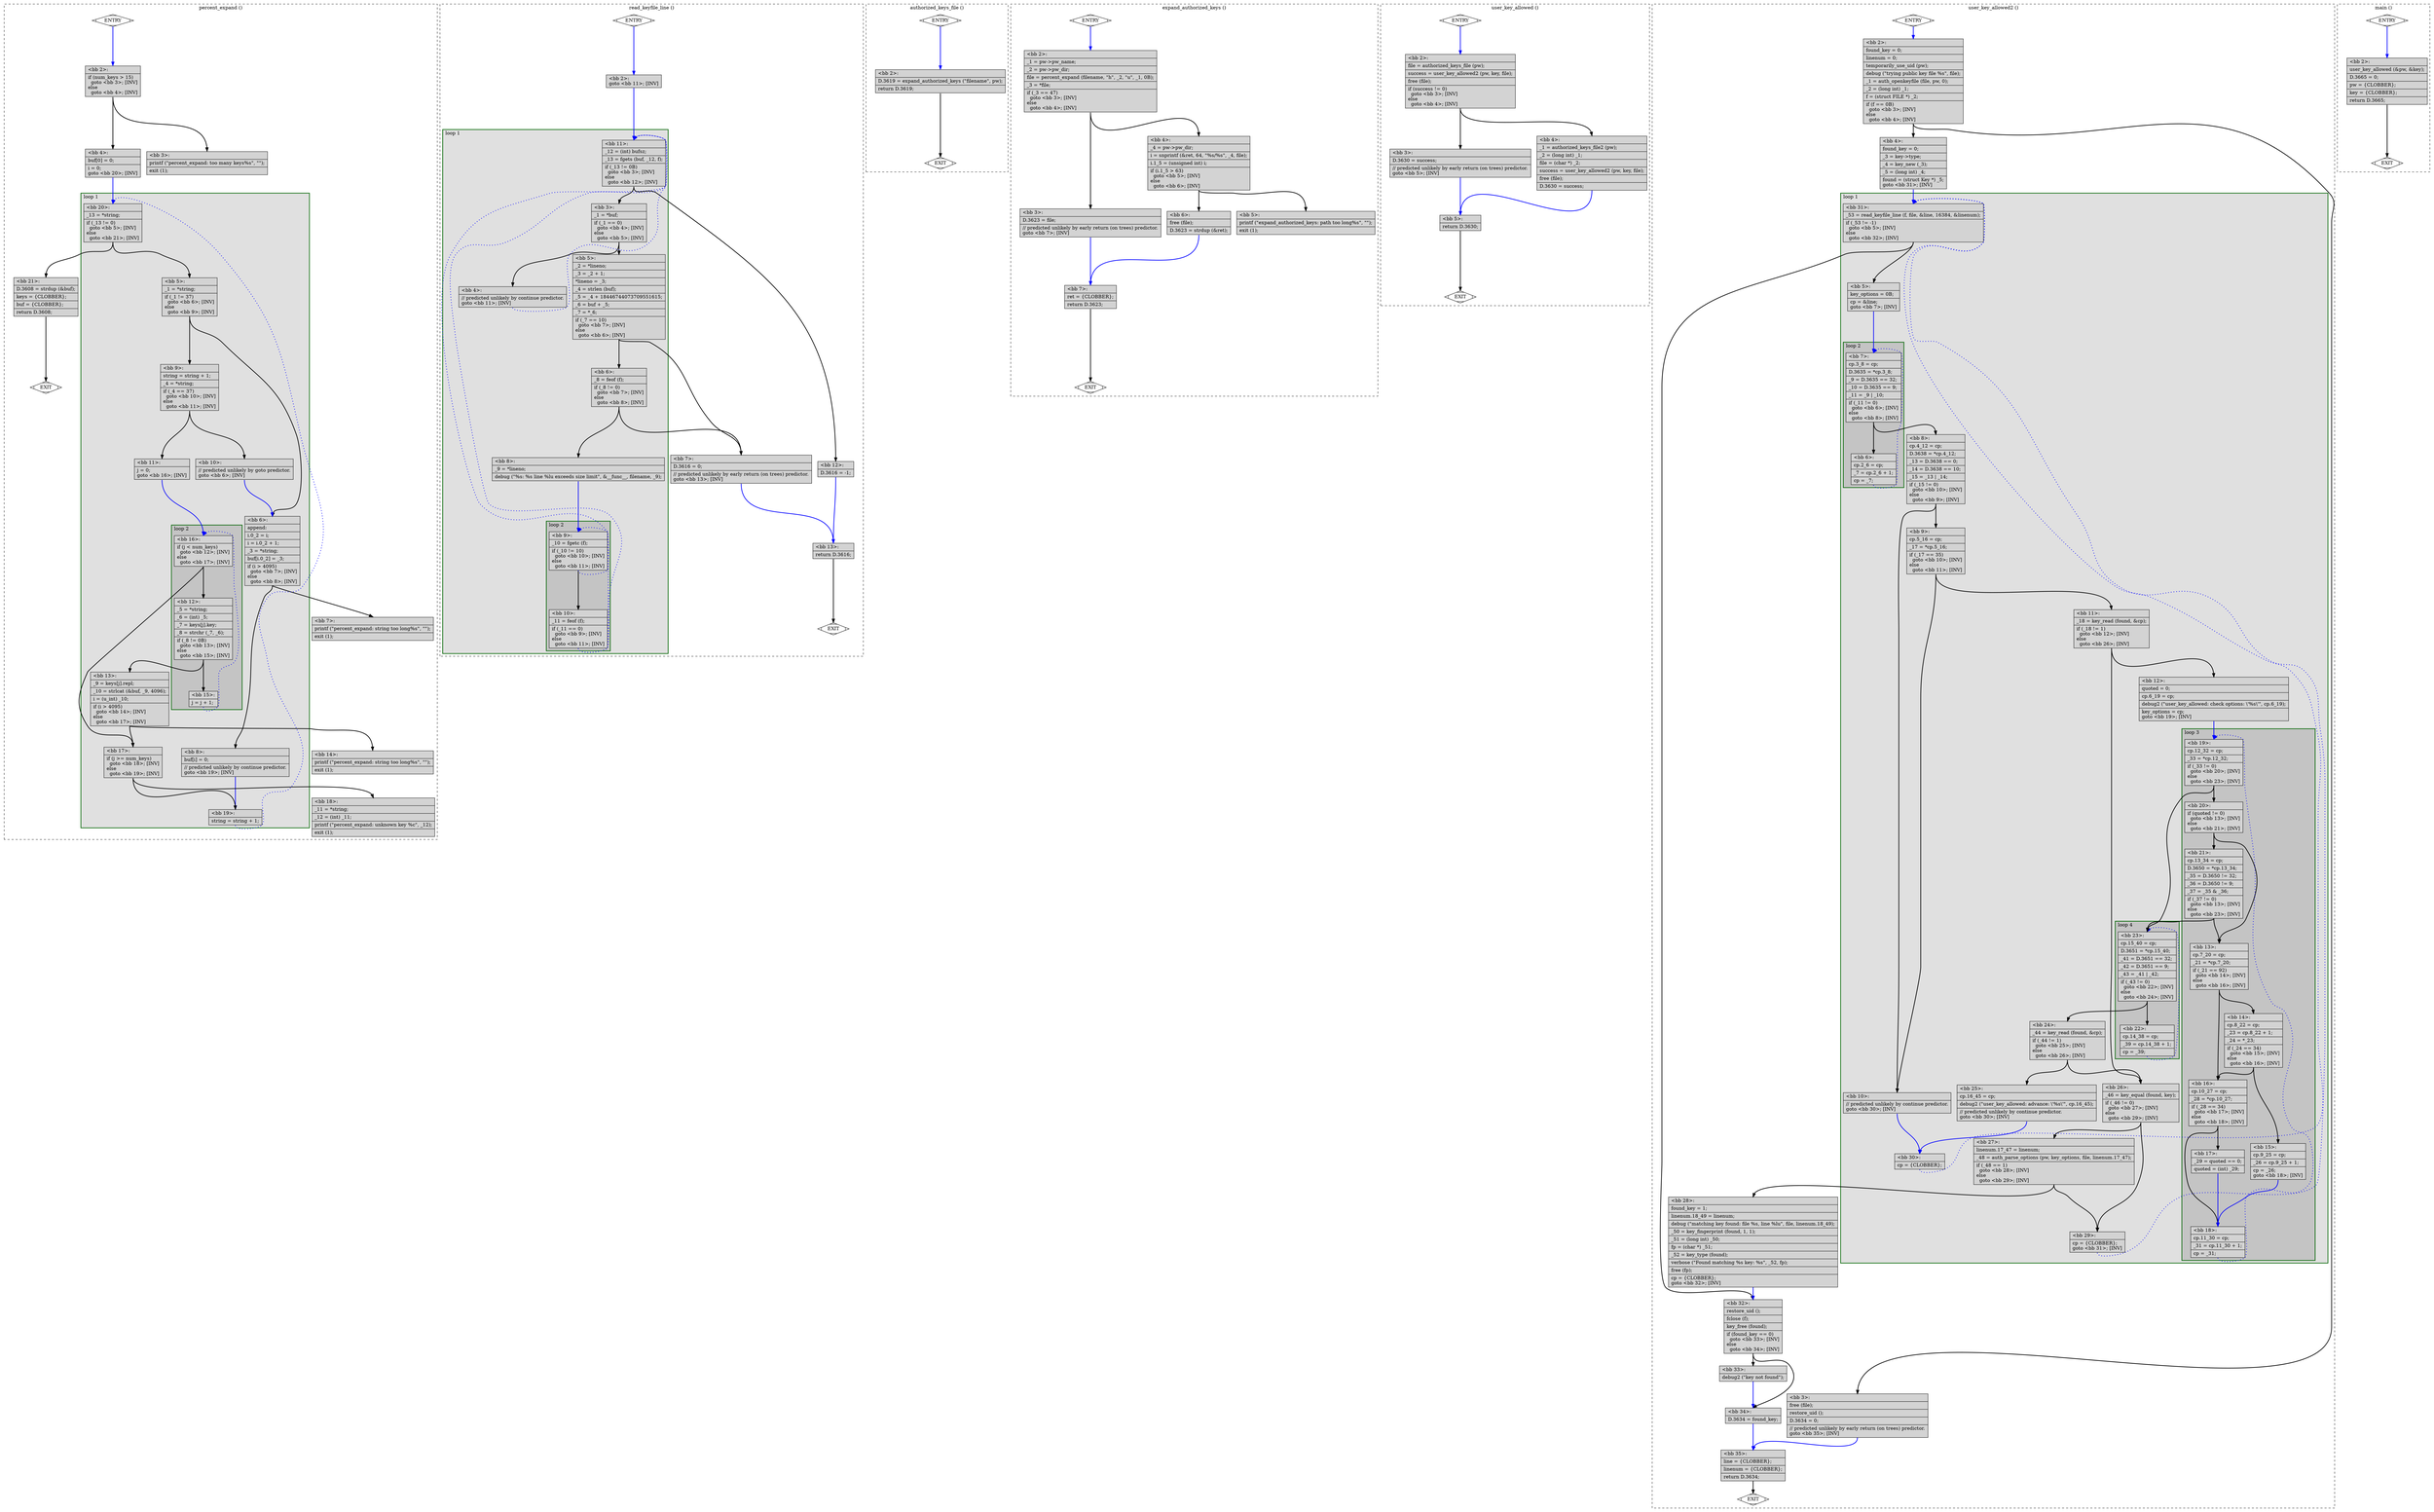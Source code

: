 digraph "test.o-openssh_df_4.c.015t.cfg" {
overlap=false;
subgraph "cluster_percent_expand" {
	style="dashed";
	color="black";
	label="percent_expand ()";
	subgraph cluster_22_1 {
	style="filled";
	color="darkgreen";
	fillcolor="grey88";
	label="loop 1";
	labeljust=l;
	penwidth=2;
	subgraph cluster_22_2 {
	style="filled";
	color="darkgreen";
	fillcolor="grey77";
	label="loop 2";
	labeljust=l;
	penwidth=2;
	fn_22_basic_block_16 [shape=record,style=filled,fillcolor=lightgrey,label="{\<bb\ 16\>:\l\
|if\ (j\ \<\ num_keys)\l\
\ \ goto\ \<bb\ 12\>;\ [INV]\l\
else\l\
\ \ goto\ \<bb\ 17\>;\ [INV]\l\
}"];

	fn_22_basic_block_12 [shape=record,style=filled,fillcolor=lightgrey,label="{\<bb\ 12\>:\l\
|_5\ =\ *string;\l\
|_6\ =\ (int)\ _5;\l\
|_7\ =\ keys[j].key;\l\
|_8\ =\ strchr\ (_7,\ _6);\l\
|if\ (_8\ !=\ 0B)\l\
\ \ goto\ \<bb\ 13\>;\ [INV]\l\
else\l\
\ \ goto\ \<bb\ 15\>;\ [INV]\l\
}"];

	fn_22_basic_block_15 [shape=record,style=filled,fillcolor=lightgrey,label="{\<bb\ 15\>:\l\
|j\ =\ j\ +\ 1;\l\
}"];

	}
	fn_22_basic_block_20 [shape=record,style=filled,fillcolor=lightgrey,label="{\<bb\ 20\>:\l\
|_13\ =\ *string;\l\
|if\ (_13\ !=\ 0)\l\
\ \ goto\ \<bb\ 5\>;\ [INV]\l\
else\l\
\ \ goto\ \<bb\ 21\>;\ [INV]\l\
}"];

	fn_22_basic_block_5 [shape=record,style=filled,fillcolor=lightgrey,label="{\<bb\ 5\>:\l\
|_1\ =\ *string;\l\
|if\ (_1\ !=\ 37)\l\
\ \ goto\ \<bb\ 6\>;\ [INV]\l\
else\l\
\ \ goto\ \<bb\ 9\>;\ [INV]\l\
}"];

	fn_22_basic_block_6 [shape=record,style=filled,fillcolor=lightgrey,label="{\<bb\ 6\>:\l\
|append:\l\
|i.0_2\ =\ i;\l\
|i\ =\ i.0_2\ +\ 1;\l\
|_3\ =\ *string;\l\
|buf[i.0_2]\ =\ _3;\l\
|if\ (i\ \>\ 4095)\l\
\ \ goto\ \<bb\ 7\>;\ [INV]\l\
else\l\
\ \ goto\ \<bb\ 8\>;\ [INV]\l\
}"];

	fn_22_basic_block_9 [shape=record,style=filled,fillcolor=lightgrey,label="{\<bb\ 9\>:\l\
|string\ =\ string\ +\ 1;\l\
|_4\ =\ *string;\l\
|if\ (_4\ ==\ 37)\l\
\ \ goto\ \<bb\ 10\>;\ [INV]\l\
else\l\
\ \ goto\ \<bb\ 11\>;\ [INV]\l\
}"];

	fn_22_basic_block_8 [shape=record,style=filled,fillcolor=lightgrey,label="{\<bb\ 8\>:\l\
|buf[i]\ =\ 0;\l\
|//\ predicted\ unlikely\ by\ continue\ predictor.\l\
goto\ \<bb\ 19\>;\ [INV]\l\
}"];

	fn_22_basic_block_10 [shape=record,style=filled,fillcolor=lightgrey,label="{\<bb\ 10\>:\l\
|//\ predicted\ unlikely\ by\ goto\ predictor.\l\
goto\ \<bb\ 6\>;\ [INV]\l\
}"];

	fn_22_basic_block_11 [shape=record,style=filled,fillcolor=lightgrey,label="{\<bb\ 11\>:\l\
|j\ =\ 0;\l\
goto\ \<bb\ 16\>;\ [INV]\l\
}"];

	fn_22_basic_block_19 [shape=record,style=filled,fillcolor=lightgrey,label="{\<bb\ 19\>:\l\
|string\ =\ string\ +\ 1;\l\
}"];

	fn_22_basic_block_17 [shape=record,style=filled,fillcolor=lightgrey,label="{\<bb\ 17\>:\l\
|if\ (j\ \>=\ num_keys)\l\
\ \ goto\ \<bb\ 18\>;\ [INV]\l\
else\l\
\ \ goto\ \<bb\ 19\>;\ [INV]\l\
}"];

	fn_22_basic_block_13 [shape=record,style=filled,fillcolor=lightgrey,label="{\<bb\ 13\>:\l\
|_9\ =\ keys[j].repl;\l\
|_10\ =\ strlcat\ (&buf,\ _9,\ 4096);\l\
|i\ =\ (u_int)\ _10;\l\
|if\ (i\ \>\ 4095)\l\
\ \ goto\ \<bb\ 14\>;\ [INV]\l\
else\l\
\ \ goto\ \<bb\ 17\>;\ [INV]\l\
}"];

	}
	fn_22_basic_block_0 [shape=Mdiamond,style=filled,fillcolor=white,label="ENTRY"];

	fn_22_basic_block_1 [shape=Mdiamond,style=filled,fillcolor=white,label="EXIT"];

	fn_22_basic_block_2 [shape=record,style=filled,fillcolor=lightgrey,label="{\<bb\ 2\>:\l\
|if\ (num_keys\ \>\ 15)\l\
\ \ goto\ \<bb\ 3\>;\ [INV]\l\
else\l\
\ \ goto\ \<bb\ 4\>;\ [INV]\l\
}"];

	fn_22_basic_block_3 [shape=record,style=filled,fillcolor=lightgrey,label="{\<bb\ 3\>:\l\
|printf\ (\"percent_expand:\ too\ many\ keys%s\",\ \"\");\l\
|exit\ (1);\l\
}"];

	fn_22_basic_block_4 [shape=record,style=filled,fillcolor=lightgrey,label="{\<bb\ 4\>:\l\
|buf[0]\ =\ 0;\l\
|i\ =\ 0;\l\
goto\ \<bb\ 20\>;\ [INV]\l\
}"];

	fn_22_basic_block_7 [shape=record,style=filled,fillcolor=lightgrey,label="{\<bb\ 7\>:\l\
|printf\ (\"percent_expand:\ string\ too\ long%s\",\ \"\");\l\
|exit\ (1);\l\
}"];

	fn_22_basic_block_14 [shape=record,style=filled,fillcolor=lightgrey,label="{\<bb\ 14\>:\l\
|printf\ (\"percent_expand:\ string\ too\ long%s\",\ \"\");\l\
|exit\ (1);\l\
}"];

	fn_22_basic_block_18 [shape=record,style=filled,fillcolor=lightgrey,label="{\<bb\ 18\>:\l\
|_11\ =\ *string;\l\
|_12\ =\ (int)\ _11;\l\
|printf\ (\"percent_expand:\ unknown\ key\ %c\",\ _12);\l\
|exit\ (1);\l\
}"];

	fn_22_basic_block_21 [shape=record,style=filled,fillcolor=lightgrey,label="{\<bb\ 21\>:\l\
|D.3608\ =\ strdup\ (&buf);\l\
|keys\ =\ \{CLOBBER\};\l\
|buf\ =\ \{CLOBBER\};\l\
|return\ D.3608;\l\
}"];

	fn_22_basic_block_0:s -> fn_22_basic_block_2:n [style="solid,bold",color=blue,weight=100,constraint=true];
	fn_22_basic_block_2:s -> fn_22_basic_block_3:n [style="solid,bold",color=black,weight=10,constraint=true];
	fn_22_basic_block_2:s -> fn_22_basic_block_4:n [style="solid,bold",color=black,weight=10,constraint=true];
	fn_22_basic_block_4:s -> fn_22_basic_block_20:n [style="solid,bold",color=blue,weight=100,constraint=true];
	fn_22_basic_block_5:s -> fn_22_basic_block_6:n [style="solid,bold",color=black,weight=10,constraint=true];
	fn_22_basic_block_5:s -> fn_22_basic_block_9:n [style="solid,bold",color=black,weight=10,constraint=true];
	fn_22_basic_block_6:s -> fn_22_basic_block_7:n [style="solid,bold",color=black,weight=10,constraint=true];
	fn_22_basic_block_6:s -> fn_22_basic_block_8:n [style="solid,bold",color=black,weight=10,constraint=true];
	fn_22_basic_block_8:s -> fn_22_basic_block_19:n [style="solid,bold",color=blue,weight=100,constraint=true];
	fn_22_basic_block_9:s -> fn_22_basic_block_10:n [style="solid,bold",color=black,weight=10,constraint=true];
	fn_22_basic_block_9:s -> fn_22_basic_block_11:n [style="solid,bold",color=black,weight=10,constraint=true];
	fn_22_basic_block_10:s -> fn_22_basic_block_6:n [style="solid,bold",color=blue,weight=100,constraint=true];
	fn_22_basic_block_11:s -> fn_22_basic_block_16:n [style="solid,bold",color=blue,weight=100,constraint=true];
	fn_22_basic_block_12:s -> fn_22_basic_block_13:n [style="solid,bold",color=black,weight=10,constraint=true];
	fn_22_basic_block_12:s -> fn_22_basic_block_15:n [style="solid,bold",color=black,weight=10,constraint=true];
	fn_22_basic_block_13:s -> fn_22_basic_block_14:n [style="solid,bold",color=black,weight=10,constraint=true];
	fn_22_basic_block_13:s -> fn_22_basic_block_17:n [style="solid,bold",color=black,weight=10,constraint=true];
	fn_22_basic_block_15:s -> fn_22_basic_block_16:n [style="dotted,bold",color=blue,weight=10,constraint=false];
	fn_22_basic_block_16:s -> fn_22_basic_block_12:n [style="solid,bold",color=black,weight=10,constraint=true];
	fn_22_basic_block_16:s -> fn_22_basic_block_17:n [style="solid,bold",color=black,weight=10,constraint=true];
	fn_22_basic_block_17:s -> fn_22_basic_block_18:n [style="solid,bold",color=black,weight=10,constraint=true];
	fn_22_basic_block_17:s -> fn_22_basic_block_19:n [style="solid,bold",color=black,weight=10,constraint=true];
	fn_22_basic_block_19:s -> fn_22_basic_block_20:n [style="dotted,bold",color=blue,weight=10,constraint=false];
	fn_22_basic_block_20:s -> fn_22_basic_block_5:n [style="solid,bold",color=black,weight=10,constraint=true];
	fn_22_basic_block_20:s -> fn_22_basic_block_21:n [style="solid,bold",color=black,weight=10,constraint=true];
	fn_22_basic_block_21:s -> fn_22_basic_block_1:n [style="solid,bold",color=black,weight=10,constraint=true];
	fn_22_basic_block_0:s -> fn_22_basic_block_1:n [style="invis",constraint=true];
}
subgraph "cluster_read_keyfile_line" {
	style="dashed";
	color="black";
	label="read_keyfile_line ()";
	subgraph cluster_24_1 {
	style="filled";
	color="darkgreen";
	fillcolor="grey88";
	label="loop 1";
	labeljust=l;
	penwidth=2;
	subgraph cluster_24_2 {
	style="filled";
	color="darkgreen";
	fillcolor="grey77";
	label="loop 2";
	labeljust=l;
	penwidth=2;
	fn_24_basic_block_9 [shape=record,style=filled,fillcolor=lightgrey,label="{\<bb\ 9\>:\l\
|_10\ =\ fgetc\ (f);\l\
|if\ (_10\ !=\ 10)\l\
\ \ goto\ \<bb\ 10\>;\ [INV]\l\
else\l\
\ \ goto\ \<bb\ 11\>;\ [INV]\l\
}"];

	fn_24_basic_block_10 [shape=record,style=filled,fillcolor=lightgrey,label="{\<bb\ 10\>:\l\
|_11\ =\ feof\ (f);\l\
|if\ (_11\ ==\ 0)\l\
\ \ goto\ \<bb\ 9\>;\ [INV]\l\
else\l\
\ \ goto\ \<bb\ 11\>;\ [INV]\l\
}"];

	}
	fn_24_basic_block_11 [shape=record,style=filled,fillcolor=lightgrey,label="{\<bb\ 11\>:\l\
|_12\ =\ (int)\ bufsz;\l\
|_13\ =\ fgets\ (buf,\ _12,\ f);\l\
|if\ (_13\ !=\ 0B)\l\
\ \ goto\ \<bb\ 3\>;\ [INV]\l\
else\l\
\ \ goto\ \<bb\ 12\>;\ [INV]\l\
}"];

	fn_24_basic_block_3 [shape=record,style=filled,fillcolor=lightgrey,label="{\<bb\ 3\>:\l\
|_1\ =\ *buf;\l\
|if\ (_1\ ==\ 0)\l\
\ \ goto\ \<bb\ 4\>;\ [INV]\l\
else\l\
\ \ goto\ \<bb\ 5\>;\ [INV]\l\
}"];

	fn_24_basic_block_4 [shape=record,style=filled,fillcolor=lightgrey,label="{\<bb\ 4\>:\l\
|//\ predicted\ unlikely\ by\ continue\ predictor.\l\
goto\ \<bb\ 11\>;\ [INV]\l\
}"];

	fn_24_basic_block_5 [shape=record,style=filled,fillcolor=lightgrey,label="{\<bb\ 5\>:\l\
|_2\ =\ *lineno;\l\
|_3\ =\ _2\ +\ 1;\l\
|*lineno\ =\ _3;\l\
|_4\ =\ strlen\ (buf);\l\
|_5\ =\ _4\ +\ 18446744073709551615;\l\
|_6\ =\ buf\ +\ _5;\l\
|_7\ =\ *_6;\l\
|if\ (_7\ ==\ 10)\l\
\ \ goto\ \<bb\ 7\>;\ [INV]\l\
else\l\
\ \ goto\ \<bb\ 6\>;\ [INV]\l\
}"];

	fn_24_basic_block_6 [shape=record,style=filled,fillcolor=lightgrey,label="{\<bb\ 6\>:\l\
|_8\ =\ feof\ (f);\l\
|if\ (_8\ !=\ 0)\l\
\ \ goto\ \<bb\ 7\>;\ [INV]\l\
else\l\
\ \ goto\ \<bb\ 8\>;\ [INV]\l\
}"];

	fn_24_basic_block_8 [shape=record,style=filled,fillcolor=lightgrey,label="{\<bb\ 8\>:\l\
|_9\ =\ *lineno;\l\
|debug\ (\"%s:\ %s\ line\ %lu\ exceeds\ size\ limit\",\ &__func__,\ filename,\ _9);\l\
}"];

	}
	fn_24_basic_block_0 [shape=Mdiamond,style=filled,fillcolor=white,label="ENTRY"];

	fn_24_basic_block_1 [shape=Mdiamond,style=filled,fillcolor=white,label="EXIT"];

	fn_24_basic_block_2 [shape=record,style=filled,fillcolor=lightgrey,label="{\<bb\ 2\>:\l\
goto\ \<bb\ 11\>;\ [INV]\l\
}"];

	fn_24_basic_block_7 [shape=record,style=filled,fillcolor=lightgrey,label="{\<bb\ 7\>:\l\
|D.3616\ =\ 0;\l\
|//\ predicted\ unlikely\ by\ early\ return\ (on\ trees)\ predictor.\l\
goto\ \<bb\ 13\>;\ [INV]\l\
}"];

	fn_24_basic_block_12 [shape=record,style=filled,fillcolor=lightgrey,label="{\<bb\ 12\>:\l\
|D.3616\ =\ -1;\l\
}"];

	fn_24_basic_block_13 [shape=record,style=filled,fillcolor=lightgrey,label="{\<bb\ 13\>:\l\
|return\ D.3616;\l\
}"];

	fn_24_basic_block_0:s -> fn_24_basic_block_2:n [style="solid,bold",color=blue,weight=100,constraint=true];
	fn_24_basic_block_2:s -> fn_24_basic_block_11:n [style="solid,bold",color=blue,weight=100,constraint=true];
	fn_24_basic_block_3:s -> fn_24_basic_block_4:n [style="solid,bold",color=black,weight=10,constraint=true];
	fn_24_basic_block_3:s -> fn_24_basic_block_5:n [style="solid,bold",color=black,weight=10,constraint=true];
	fn_24_basic_block_4:s -> fn_24_basic_block_11:n [style="dotted,bold",color=blue,weight=10,constraint=false];
	fn_24_basic_block_5:s -> fn_24_basic_block_7:n [style="solid,bold",color=black,weight=10,constraint=true];
	fn_24_basic_block_5:s -> fn_24_basic_block_6:n [style="solid,bold",color=black,weight=10,constraint=true];
	fn_24_basic_block_6:s -> fn_24_basic_block_7:n [style="solid,bold",color=black,weight=10,constraint=true];
	fn_24_basic_block_6:s -> fn_24_basic_block_8:n [style="solid,bold",color=black,weight=10,constraint=true];
	fn_24_basic_block_7:s -> fn_24_basic_block_13:n [style="solid,bold",color=blue,weight=100,constraint=true];
	fn_24_basic_block_8:s -> fn_24_basic_block_9:n [style="solid,bold",color=blue,weight=100,constraint=true];
	fn_24_basic_block_9:s -> fn_24_basic_block_10:n [style="solid,bold",color=black,weight=10,constraint=true];
	fn_24_basic_block_9:s -> fn_24_basic_block_11:n [style="dotted,bold",color=blue,weight=10,constraint=false];
	fn_24_basic_block_10:s -> fn_24_basic_block_9:n [style="dotted,bold",color=blue,weight=10,constraint=false];
	fn_24_basic_block_10:s -> fn_24_basic_block_11:n [style="dotted,bold",color=blue,weight=10,constraint=false];
	fn_24_basic_block_11:s -> fn_24_basic_block_3:n [style="solid,bold",color=black,weight=10,constraint=true];
	fn_24_basic_block_11:s -> fn_24_basic_block_12:n [style="solid,bold",color=black,weight=10,constraint=true];
	fn_24_basic_block_12:s -> fn_24_basic_block_13:n [style="solid,bold",color=blue,weight=100,constraint=true];
	fn_24_basic_block_13:s -> fn_24_basic_block_1:n [style="solid,bold",color=black,weight=10,constraint=true];
	fn_24_basic_block_0:s -> fn_24_basic_block_1:n [style="invis",constraint=true];
}
subgraph "cluster_authorized_keys_file" {
	style="dashed";
	color="black";
	label="authorized_keys_file ()";
	fn_25_basic_block_0 [shape=Mdiamond,style=filled,fillcolor=white,label="ENTRY"];

	fn_25_basic_block_1 [shape=Mdiamond,style=filled,fillcolor=white,label="EXIT"];

	fn_25_basic_block_2 [shape=record,style=filled,fillcolor=lightgrey,label="{\<bb\ 2\>:\l\
|D.3619\ =\ expand_authorized_keys\ (\"filename\",\ pw);\l\
|return\ D.3619;\l\
}"];

	fn_25_basic_block_0:s -> fn_25_basic_block_2:n [style="solid,bold",color=blue,weight=100,constraint=true];
	fn_25_basic_block_2:s -> fn_25_basic_block_1:n [style="solid,bold",color=black,weight=10,constraint=true];
	fn_25_basic_block_0:s -> fn_25_basic_block_1:n [style="invis",constraint=true];
}
subgraph "cluster_expand_authorized_keys" {
	style="dashed";
	color="black";
	label="expand_authorized_keys ()";
	fn_23_basic_block_0 [shape=Mdiamond,style=filled,fillcolor=white,label="ENTRY"];

	fn_23_basic_block_1 [shape=Mdiamond,style=filled,fillcolor=white,label="EXIT"];

	fn_23_basic_block_2 [shape=record,style=filled,fillcolor=lightgrey,label="{\<bb\ 2\>:\l\
|_1\ =\ pw-\>pw_name;\l\
|_2\ =\ pw-\>pw_dir;\l\
|file\ =\ percent_expand\ (filename,\ \"h\",\ _2,\ \"u\",\ _1,\ 0B);\l\
|_3\ =\ *file;\l\
|if\ (_3\ ==\ 47)\l\
\ \ goto\ \<bb\ 3\>;\ [INV]\l\
else\l\
\ \ goto\ \<bb\ 4\>;\ [INV]\l\
}"];

	fn_23_basic_block_3 [shape=record,style=filled,fillcolor=lightgrey,label="{\<bb\ 3\>:\l\
|D.3623\ =\ file;\l\
|//\ predicted\ unlikely\ by\ early\ return\ (on\ trees)\ predictor.\l\
goto\ \<bb\ 7\>;\ [INV]\l\
}"];

	fn_23_basic_block_4 [shape=record,style=filled,fillcolor=lightgrey,label="{\<bb\ 4\>:\l\
|_4\ =\ pw-\>pw_dir;\l\
|i\ =\ snprintf\ (&ret,\ 64,\ \"%s/%s\",\ _4,\ file);\l\
|i.1_5\ =\ (unsigned\ int)\ i;\l\
|if\ (i.1_5\ \>\ 63)\l\
\ \ goto\ \<bb\ 5\>;\ [INV]\l\
else\l\
\ \ goto\ \<bb\ 6\>;\ [INV]\l\
}"];

	fn_23_basic_block_5 [shape=record,style=filled,fillcolor=lightgrey,label="{\<bb\ 5\>:\l\
|printf\ (\"expand_authorized_keys:\ path\ too\ long%s\",\ \"\");\l\
|exit\ (1);\l\
}"];

	fn_23_basic_block_6 [shape=record,style=filled,fillcolor=lightgrey,label="{\<bb\ 6\>:\l\
|free\ (file);\l\
|D.3623\ =\ strdup\ (&ret);\l\
}"];

	fn_23_basic_block_7 [shape=record,style=filled,fillcolor=lightgrey,label="{\<bb\ 7\>:\l\
|ret\ =\ \{CLOBBER\};\l\
|return\ D.3623;\l\
}"];

	fn_23_basic_block_0:s -> fn_23_basic_block_2:n [style="solid,bold",color=blue,weight=100,constraint=true];
	fn_23_basic_block_2:s -> fn_23_basic_block_3:n [style="solid,bold",color=black,weight=10,constraint=true];
	fn_23_basic_block_2:s -> fn_23_basic_block_4:n [style="solid,bold",color=black,weight=10,constraint=true];
	fn_23_basic_block_3:s -> fn_23_basic_block_7:n [style="solid,bold",color=blue,weight=100,constraint=true];
	fn_23_basic_block_4:s -> fn_23_basic_block_5:n [style="solid,bold",color=black,weight=10,constraint=true];
	fn_23_basic_block_4:s -> fn_23_basic_block_6:n [style="solid,bold",color=black,weight=10,constraint=true];
	fn_23_basic_block_6:s -> fn_23_basic_block_7:n [style="solid,bold",color=blue,weight=100,constraint=true];
	fn_23_basic_block_7:s -> fn_23_basic_block_1:n [style="solid,bold",color=black,weight=10,constraint=true];
	fn_23_basic_block_0:s -> fn_23_basic_block_1:n [style="invis",constraint=true];
}
subgraph "cluster_user_key_allowed" {
	style="dashed";
	color="black";
	label="user_key_allowed ()";
	fn_27_basic_block_0 [shape=Mdiamond,style=filled,fillcolor=white,label="ENTRY"];

	fn_27_basic_block_1 [shape=Mdiamond,style=filled,fillcolor=white,label="EXIT"];

	fn_27_basic_block_2 [shape=record,style=filled,fillcolor=lightgrey,label="{\<bb\ 2\>:\l\
|file\ =\ authorized_keys_file\ (pw);\l\
|success\ =\ user_key_allowed2\ (pw,\ key,\ file);\l\
|free\ (file);\l\
|if\ (success\ !=\ 0)\l\
\ \ goto\ \<bb\ 3\>;\ [INV]\l\
else\l\
\ \ goto\ \<bb\ 4\>;\ [INV]\l\
}"];

	fn_27_basic_block_3 [shape=record,style=filled,fillcolor=lightgrey,label="{\<bb\ 3\>:\l\
|D.3630\ =\ success;\l\
|//\ predicted\ unlikely\ by\ early\ return\ (on\ trees)\ predictor.\l\
goto\ \<bb\ 5\>;\ [INV]\l\
}"];

	fn_27_basic_block_4 [shape=record,style=filled,fillcolor=lightgrey,label="{\<bb\ 4\>:\l\
|_1\ =\ authorized_keys_file2\ (pw);\l\
|_2\ =\ (long\ int)\ _1;\l\
|file\ =\ (char\ *)\ _2;\l\
|success\ =\ user_key_allowed2\ (pw,\ key,\ file);\l\
|free\ (file);\l\
|D.3630\ =\ success;\l\
}"];

	fn_27_basic_block_5 [shape=record,style=filled,fillcolor=lightgrey,label="{\<bb\ 5\>:\l\
|return\ D.3630;\l\
}"];

	fn_27_basic_block_0:s -> fn_27_basic_block_2:n [style="solid,bold",color=blue,weight=100,constraint=true];
	fn_27_basic_block_2:s -> fn_27_basic_block_3:n [style="solid,bold",color=black,weight=10,constraint=true];
	fn_27_basic_block_2:s -> fn_27_basic_block_4:n [style="solid,bold",color=black,weight=10,constraint=true];
	fn_27_basic_block_3:s -> fn_27_basic_block_5:n [style="solid,bold",color=blue,weight=100,constraint=true];
	fn_27_basic_block_4:s -> fn_27_basic_block_5:n [style="solid,bold",color=blue,weight=100,constraint=true];
	fn_27_basic_block_5:s -> fn_27_basic_block_1:n [style="solid,bold",color=black,weight=10,constraint=true];
	fn_27_basic_block_0:s -> fn_27_basic_block_1:n [style="invis",constraint=true];
}
subgraph "cluster_user_key_allowed2" {
	style="dashed";
	color="black";
	label="user_key_allowed2 ()";
	subgraph cluster_26_1 {
	style="filled";
	color="darkgreen";
	fillcolor="grey88";
	label="loop 1";
	labeljust=l;
	penwidth=2;
	subgraph cluster_26_4 {
	style="filled";
	color="darkgreen";
	fillcolor="grey77";
	label="loop 4";
	labeljust=l;
	penwidth=2;
	fn_26_basic_block_23 [shape=record,style=filled,fillcolor=lightgrey,label="{\<bb\ 23\>:\l\
|cp.15_40\ =\ cp;\l\
|D.3651\ =\ *cp.15_40;\l\
|_41\ =\ D.3651\ ==\ 32;\l\
|_42\ =\ D.3651\ ==\ 9;\l\
|_43\ =\ _41\ \|\ _42;\l\
|if\ (_43\ !=\ 0)\l\
\ \ goto\ \<bb\ 22\>;\ [INV]\l\
else\l\
\ \ goto\ \<bb\ 24\>;\ [INV]\l\
}"];

	fn_26_basic_block_22 [shape=record,style=filled,fillcolor=lightgrey,label="{\<bb\ 22\>:\l\
|cp.14_38\ =\ cp;\l\
|_39\ =\ cp.14_38\ +\ 1;\l\
|cp\ =\ _39;\l\
}"];

	}
	subgraph cluster_26_3 {
	style="filled";
	color="darkgreen";
	fillcolor="grey77";
	label="loop 3";
	labeljust=l;
	penwidth=2;
	fn_26_basic_block_19 [shape=record,style=filled,fillcolor=lightgrey,label="{\<bb\ 19\>:\l\
|cp.12_32\ =\ cp;\l\
|_33\ =\ *cp.12_32;\l\
|if\ (_33\ !=\ 0)\l\
\ \ goto\ \<bb\ 20\>;\ [INV]\l\
else\l\
\ \ goto\ \<bb\ 23\>;\ [INV]\l\
}"];

	fn_26_basic_block_20 [shape=record,style=filled,fillcolor=lightgrey,label="{\<bb\ 20\>:\l\
|if\ (quoted\ !=\ 0)\l\
\ \ goto\ \<bb\ 13\>;\ [INV]\l\
else\l\
\ \ goto\ \<bb\ 21\>;\ [INV]\l\
}"];

	fn_26_basic_block_13 [shape=record,style=filled,fillcolor=lightgrey,label="{\<bb\ 13\>:\l\
|cp.7_20\ =\ cp;\l\
|_21\ =\ *cp.7_20;\l\
|if\ (_21\ ==\ 92)\l\
\ \ goto\ \<bb\ 14\>;\ [INV]\l\
else\l\
\ \ goto\ \<bb\ 16\>;\ [INV]\l\
}"];

	fn_26_basic_block_21 [shape=record,style=filled,fillcolor=lightgrey,label="{\<bb\ 21\>:\l\
|cp.13_34\ =\ cp;\l\
|D.3650\ =\ *cp.13_34;\l\
|_35\ =\ D.3650\ !=\ 32;\l\
|_36\ =\ D.3650\ !=\ 9;\l\
|_37\ =\ _35\ &\ _36;\l\
|if\ (_37\ !=\ 0)\l\
\ \ goto\ \<bb\ 13\>;\ [INV]\l\
else\l\
\ \ goto\ \<bb\ 23\>;\ [INV]\l\
}"];

	fn_26_basic_block_14 [shape=record,style=filled,fillcolor=lightgrey,label="{\<bb\ 14\>:\l\
|cp.8_22\ =\ cp;\l\
|_23\ =\ cp.8_22\ +\ 1;\l\
|_24\ =\ *_23;\l\
|if\ (_24\ ==\ 34)\l\
\ \ goto\ \<bb\ 15\>;\ [INV]\l\
else\l\
\ \ goto\ \<bb\ 16\>;\ [INV]\l\
}"];

	fn_26_basic_block_16 [shape=record,style=filled,fillcolor=lightgrey,label="{\<bb\ 16\>:\l\
|cp.10_27\ =\ cp;\l\
|_28\ =\ *cp.10_27;\l\
|if\ (_28\ ==\ 34)\l\
\ \ goto\ \<bb\ 17\>;\ [INV]\l\
else\l\
\ \ goto\ \<bb\ 18\>;\ [INV]\l\
}"];

	fn_26_basic_block_15 [shape=record,style=filled,fillcolor=lightgrey,label="{\<bb\ 15\>:\l\
|cp.9_25\ =\ cp;\l\
|_26\ =\ cp.9_25\ +\ 1;\l\
|cp\ =\ _26;\l\
goto\ \<bb\ 18\>;\ [INV]\l\
}"];

	fn_26_basic_block_17 [shape=record,style=filled,fillcolor=lightgrey,label="{\<bb\ 17\>:\l\
|_29\ =\ quoted\ ==\ 0;\l\
|quoted\ =\ (int)\ _29;\l\
}"];

	fn_26_basic_block_18 [shape=record,style=filled,fillcolor=lightgrey,label="{\<bb\ 18\>:\l\
|cp.11_30\ =\ cp;\l\
|_31\ =\ cp.11_30\ +\ 1;\l\
|cp\ =\ _31;\l\
}"];

	}
	subgraph cluster_26_2 {
	style="filled";
	color="darkgreen";
	fillcolor="grey77";
	label="loop 2";
	labeljust=l;
	penwidth=2;
	fn_26_basic_block_7 [shape=record,style=filled,fillcolor=lightgrey,label="{\<bb\ 7\>:\l\
|cp.3_8\ =\ cp;\l\
|D.3635\ =\ *cp.3_8;\l\
|_9\ =\ D.3635\ ==\ 32;\l\
|_10\ =\ D.3635\ ==\ 9;\l\
|_11\ =\ _9\ \|\ _10;\l\
|if\ (_11\ !=\ 0)\l\
\ \ goto\ \<bb\ 6\>;\ [INV]\l\
else\l\
\ \ goto\ \<bb\ 8\>;\ [INV]\l\
}"];

	fn_26_basic_block_6 [shape=record,style=filled,fillcolor=lightgrey,label="{\<bb\ 6\>:\l\
|cp.2_6\ =\ cp;\l\
|_7\ =\ cp.2_6\ +\ 1;\l\
|cp\ =\ _7;\l\
}"];

	}
	fn_26_basic_block_31 [shape=record,style=filled,fillcolor=lightgrey,label="{\<bb\ 31\>:\l\
|_53\ =\ read_keyfile_line\ (f,\ file,\ &line,\ 16384,\ &linenum);\l\
|if\ (_53\ !=\ -1)\l\
\ \ goto\ \<bb\ 5\>;\ [INV]\l\
else\l\
\ \ goto\ \<bb\ 32\>;\ [INV]\l\
}"];

	fn_26_basic_block_5 [shape=record,style=filled,fillcolor=lightgrey,label="{\<bb\ 5\>:\l\
|key_options\ =\ 0B;\l\
|cp\ =\ &line;\l\
goto\ \<bb\ 7\>;\ [INV]\l\
}"];

	fn_26_basic_block_8 [shape=record,style=filled,fillcolor=lightgrey,label="{\<bb\ 8\>:\l\
|cp.4_12\ =\ cp;\l\
|D.3638\ =\ *cp.4_12;\l\
|_13\ =\ D.3638\ ==\ 0;\l\
|_14\ =\ D.3638\ ==\ 10;\l\
|_15\ =\ _13\ \|\ _14;\l\
|if\ (_15\ !=\ 0)\l\
\ \ goto\ \<bb\ 10\>;\ [INV]\l\
else\l\
\ \ goto\ \<bb\ 9\>;\ [INV]\l\
}"];

	fn_26_basic_block_10 [shape=record,style=filled,fillcolor=lightgrey,label="{\<bb\ 10\>:\l\
|//\ predicted\ unlikely\ by\ continue\ predictor.\l\
goto\ \<bb\ 30\>;\ [INV]\l\
}"];

	fn_26_basic_block_9 [shape=record,style=filled,fillcolor=lightgrey,label="{\<bb\ 9\>:\l\
|cp.5_16\ =\ cp;\l\
|_17\ =\ *cp.5_16;\l\
|if\ (_17\ ==\ 35)\l\
\ \ goto\ \<bb\ 10\>;\ [INV]\l\
else\l\
\ \ goto\ \<bb\ 11\>;\ [INV]\l\
}"];

	fn_26_basic_block_30 [shape=record,style=filled,fillcolor=lightgrey,label="{\<bb\ 30\>:\l\
|cp\ =\ \{CLOBBER\};\l\
}"];

	fn_26_basic_block_11 [shape=record,style=filled,fillcolor=lightgrey,label="{\<bb\ 11\>:\l\
|_18\ =\ key_read\ (found,\ &cp);\l\
|if\ (_18\ !=\ 1)\l\
\ \ goto\ \<bb\ 12\>;\ [INV]\l\
else\l\
\ \ goto\ \<bb\ 26\>;\ [INV]\l\
}"];

	fn_26_basic_block_12 [shape=record,style=filled,fillcolor=lightgrey,label="{\<bb\ 12\>:\l\
|quoted\ =\ 0;\l\
|cp.6_19\ =\ cp;\l\
|debug2\ (\"user_key_allowed:\ check\ options:\ \\'%s\\'\",\ cp.6_19);\l\
|key_options\ =\ cp;\l\
goto\ \<bb\ 19\>;\ [INV]\l\
}"];

	fn_26_basic_block_26 [shape=record,style=filled,fillcolor=lightgrey,label="{\<bb\ 26\>:\l\
|_46\ =\ key_equal\ (found,\ key);\l\
|if\ (_46\ !=\ 0)\l\
\ \ goto\ \<bb\ 27\>;\ [INV]\l\
else\l\
\ \ goto\ \<bb\ 29\>;\ [INV]\l\
}"];

	fn_26_basic_block_27 [shape=record,style=filled,fillcolor=lightgrey,label="{\<bb\ 27\>:\l\
|linenum.17_47\ =\ linenum;\l\
|_48\ =\ auth_parse_options\ (pw,\ key_options,\ file,\ linenum.17_47);\l\
|if\ (_48\ ==\ 1)\l\
\ \ goto\ \<bb\ 28\>;\ [INV]\l\
else\l\
\ \ goto\ \<bb\ 29\>;\ [INV]\l\
}"];

	fn_26_basic_block_29 [shape=record,style=filled,fillcolor=lightgrey,label="{\<bb\ 29\>:\l\
|cp\ =\ \{CLOBBER\};\l\
goto\ \<bb\ 31\>;\ [INV]\l\
}"];

	fn_26_basic_block_24 [shape=record,style=filled,fillcolor=lightgrey,label="{\<bb\ 24\>:\l\
|_44\ =\ key_read\ (found,\ &cp);\l\
|if\ (_44\ !=\ 1)\l\
\ \ goto\ \<bb\ 25\>;\ [INV]\l\
else\l\
\ \ goto\ \<bb\ 26\>;\ [INV]\l\
}"];

	fn_26_basic_block_25 [shape=record,style=filled,fillcolor=lightgrey,label="{\<bb\ 25\>:\l\
|cp.16_45\ =\ cp;\l\
|debug2\ (\"user_key_allowed:\ advance:\ \\'%s\\'\",\ cp.16_45);\l\
|//\ predicted\ unlikely\ by\ continue\ predictor.\l\
goto\ \<bb\ 30\>;\ [INV]\l\
}"];

	}
	fn_26_basic_block_0 [shape=Mdiamond,style=filled,fillcolor=white,label="ENTRY"];

	fn_26_basic_block_1 [shape=Mdiamond,style=filled,fillcolor=white,label="EXIT"];

	fn_26_basic_block_2 [shape=record,style=filled,fillcolor=lightgrey,label="{\<bb\ 2\>:\l\
|found_key\ =\ 0;\l\
|linenum\ =\ 0;\l\
|temporarily_use_uid\ (pw);\l\
|debug\ (\"trying\ public\ key\ file\ %s\",\ file);\l\
|_1\ =\ auth_openkeyfile\ (file,\ pw,\ 0);\l\
|_2\ =\ (long\ int)\ _1;\l\
|f\ =\ (struct\ FILE\ *)\ _2;\l\
|if\ (f\ ==\ 0B)\l\
\ \ goto\ \<bb\ 3\>;\ [INV]\l\
else\l\
\ \ goto\ \<bb\ 4\>;\ [INV]\l\
}"];

	fn_26_basic_block_3 [shape=record,style=filled,fillcolor=lightgrey,label="{\<bb\ 3\>:\l\
|free\ (file);\l\
|restore_uid\ ();\l\
|D.3634\ =\ 0;\l\
|//\ predicted\ unlikely\ by\ early\ return\ (on\ trees)\ predictor.\l\
goto\ \<bb\ 35\>;\ [INV]\l\
}"];

	fn_26_basic_block_4 [shape=record,style=filled,fillcolor=lightgrey,label="{\<bb\ 4\>:\l\
|found_key\ =\ 0;\l\
|_3\ =\ key-\>type;\l\
|_4\ =\ key_new\ (_3);\l\
|_5\ =\ (long\ int)\ _4;\l\
|found\ =\ (struct\ Key\ *)\ _5;\l\
goto\ \<bb\ 31\>;\ [INV]\l\
}"];

	fn_26_basic_block_28 [shape=record,style=filled,fillcolor=lightgrey,label="{\<bb\ 28\>:\l\
|found_key\ =\ 1;\l\
|linenum.18_49\ =\ linenum;\l\
|debug\ (\"matching\ key\ found:\ file\ %s,\ line\ %lu\",\ file,\ linenum.18_49);\l\
|_50\ =\ key_fingerprint\ (found,\ 1,\ 1);\l\
|_51\ =\ (long\ int)\ _50;\l\
|fp\ =\ (char\ *)\ _51;\l\
|_52\ =\ key_type\ (found);\l\
|verbose\ (\"Found\ matching\ %s\ key:\ %s\",\ _52,\ fp);\l\
|free\ (fp);\l\
|cp\ =\ \{CLOBBER\};\l\
goto\ \<bb\ 32\>;\ [INV]\l\
}"];

	fn_26_basic_block_32 [shape=record,style=filled,fillcolor=lightgrey,label="{\<bb\ 32\>:\l\
|restore_uid\ ();\l\
|fclose\ (f);\l\
|key_free\ (found);\l\
|if\ (found_key\ ==\ 0)\l\
\ \ goto\ \<bb\ 33\>;\ [INV]\l\
else\l\
\ \ goto\ \<bb\ 34\>;\ [INV]\l\
}"];

	fn_26_basic_block_33 [shape=record,style=filled,fillcolor=lightgrey,label="{\<bb\ 33\>:\l\
|debug2\ (\"key\ not\ found\");\l\
}"];

	fn_26_basic_block_34 [shape=record,style=filled,fillcolor=lightgrey,label="{\<bb\ 34\>:\l\
|D.3634\ =\ found_key;\l\
}"];

	fn_26_basic_block_35 [shape=record,style=filled,fillcolor=lightgrey,label="{\<bb\ 35\>:\l\
|line\ =\ \{CLOBBER\};\l\
|linenum\ =\ \{CLOBBER\};\l\
|return\ D.3634;\l\
}"];

	fn_26_basic_block_0:s -> fn_26_basic_block_2:n [style="solid,bold",color=blue,weight=100,constraint=true];
	fn_26_basic_block_2:s -> fn_26_basic_block_3:n [style="solid,bold",color=black,weight=10,constraint=true];
	fn_26_basic_block_2:s -> fn_26_basic_block_4:n [style="solid,bold",color=black,weight=10,constraint=true];
	fn_26_basic_block_3:s -> fn_26_basic_block_35:n [style="solid,bold",color=blue,weight=100,constraint=true];
	fn_26_basic_block_4:s -> fn_26_basic_block_31:n [style="solid,bold",color=blue,weight=100,constraint=true];
	fn_26_basic_block_5:s -> fn_26_basic_block_7:n [style="solid,bold",color=blue,weight=100,constraint=true];
	fn_26_basic_block_6:s -> fn_26_basic_block_7:n [style="dotted,bold",color=blue,weight=10,constraint=false];
	fn_26_basic_block_7:s -> fn_26_basic_block_6:n [style="solid,bold",color=black,weight=10,constraint=true];
	fn_26_basic_block_7:s -> fn_26_basic_block_8:n [style="solid,bold",color=black,weight=10,constraint=true];
	fn_26_basic_block_8:s -> fn_26_basic_block_10:n [style="solid,bold",color=black,weight=10,constraint=true];
	fn_26_basic_block_8:s -> fn_26_basic_block_9:n [style="solid,bold",color=black,weight=10,constraint=true];
	fn_26_basic_block_9:s -> fn_26_basic_block_10:n [style="solid,bold",color=black,weight=10,constraint=true];
	fn_26_basic_block_9:s -> fn_26_basic_block_11:n [style="solid,bold",color=black,weight=10,constraint=true];
	fn_26_basic_block_10:s -> fn_26_basic_block_30:n [style="solid,bold",color=blue,weight=100,constraint=true];
	fn_26_basic_block_11:s -> fn_26_basic_block_12:n [style="solid,bold",color=black,weight=10,constraint=true];
	fn_26_basic_block_11:s -> fn_26_basic_block_26:n [style="solid,bold",color=black,weight=10,constraint=true];
	fn_26_basic_block_12:s -> fn_26_basic_block_19:n [style="solid,bold",color=blue,weight=100,constraint=true];
	fn_26_basic_block_13:s -> fn_26_basic_block_14:n [style="solid,bold",color=black,weight=10,constraint=true];
	fn_26_basic_block_13:s -> fn_26_basic_block_16:n [style="solid,bold",color=black,weight=10,constraint=true];
	fn_26_basic_block_14:s -> fn_26_basic_block_15:n [style="solid,bold",color=black,weight=10,constraint=true];
	fn_26_basic_block_14:s -> fn_26_basic_block_16:n [style="solid,bold",color=black,weight=10,constraint=true];
	fn_26_basic_block_15:s -> fn_26_basic_block_18:n [style="solid,bold",color=blue,weight=100,constraint=true];
	fn_26_basic_block_16:s -> fn_26_basic_block_17:n [style="solid,bold",color=black,weight=10,constraint=true];
	fn_26_basic_block_16:s -> fn_26_basic_block_18:n [style="solid,bold",color=black,weight=10,constraint=true];
	fn_26_basic_block_17:s -> fn_26_basic_block_18:n [style="solid,bold",color=blue,weight=100,constraint=true];
	fn_26_basic_block_18:s -> fn_26_basic_block_19:n [style="dotted,bold",color=blue,weight=10,constraint=false];
	fn_26_basic_block_19:s -> fn_26_basic_block_20:n [style="solid,bold",color=black,weight=10,constraint=true];
	fn_26_basic_block_19:s -> fn_26_basic_block_23:n [style="solid,bold",color=black,weight=10,constraint=true];
	fn_26_basic_block_20:s -> fn_26_basic_block_13:n [style="solid,bold",color=black,weight=10,constraint=true];
	fn_26_basic_block_20:s -> fn_26_basic_block_21:n [style="solid,bold",color=black,weight=10,constraint=true];
	fn_26_basic_block_21:s -> fn_26_basic_block_13:n [style="solid,bold",color=black,weight=10,constraint=true];
	fn_26_basic_block_21:s -> fn_26_basic_block_23:n [style="solid,bold",color=black,weight=10,constraint=true];
	fn_26_basic_block_22:s -> fn_26_basic_block_23:n [style="dotted,bold",color=blue,weight=10,constraint=false];
	fn_26_basic_block_23:s -> fn_26_basic_block_22:n [style="solid,bold",color=black,weight=10,constraint=true];
	fn_26_basic_block_23:s -> fn_26_basic_block_24:n [style="solid,bold",color=black,weight=10,constraint=true];
	fn_26_basic_block_24:s -> fn_26_basic_block_25:n [style="solid,bold",color=black,weight=10,constraint=true];
	fn_26_basic_block_24:s -> fn_26_basic_block_26:n [style="solid,bold",color=black,weight=10,constraint=true];
	fn_26_basic_block_25:s -> fn_26_basic_block_30:n [style="solid,bold",color=blue,weight=100,constraint=true];
	fn_26_basic_block_26:s -> fn_26_basic_block_27:n [style="solid,bold",color=black,weight=10,constraint=true];
	fn_26_basic_block_26:s -> fn_26_basic_block_29:n [style="solid,bold",color=black,weight=10,constraint=true];
	fn_26_basic_block_27:s -> fn_26_basic_block_28:n [style="solid,bold",color=black,weight=10,constraint=true];
	fn_26_basic_block_27:s -> fn_26_basic_block_29:n [style="solid,bold",color=black,weight=10,constraint=true];
	fn_26_basic_block_28:s -> fn_26_basic_block_32:n [style="solid,bold",color=blue,weight=100,constraint=true];
	fn_26_basic_block_29:s -> fn_26_basic_block_31:n [style="dotted,bold",color=blue,weight=10,constraint=false];
	fn_26_basic_block_30:s -> fn_26_basic_block_31:n [style="dotted,bold",color=blue,weight=10,constraint=false];
	fn_26_basic_block_31:s -> fn_26_basic_block_5:n [style="solid,bold",color=black,weight=10,constraint=true];
	fn_26_basic_block_31:s -> fn_26_basic_block_32:n [style="solid,bold",color=black,weight=10,constraint=true];
	fn_26_basic_block_32:s -> fn_26_basic_block_33:n [style="solid,bold",color=black,weight=10,constraint=true];
	fn_26_basic_block_32:s -> fn_26_basic_block_34:n [style="solid,bold",color=black,weight=10,constraint=true];
	fn_26_basic_block_33:s -> fn_26_basic_block_34:n [style="solid,bold",color=blue,weight=100,constraint=true];
	fn_26_basic_block_34:s -> fn_26_basic_block_35:n [style="solid,bold",color=blue,weight=100,constraint=true];
	fn_26_basic_block_35:s -> fn_26_basic_block_1:n [style="solid,bold",color=black,weight=10,constraint=true];
	fn_26_basic_block_0:s -> fn_26_basic_block_1:n [style="invis",constraint=true];
}
subgraph "cluster_main" {
	style="dashed";
	color="black";
	label="main ()";
	fn_28_basic_block_0 [shape=Mdiamond,style=filled,fillcolor=white,label="ENTRY"];

	fn_28_basic_block_1 [shape=Mdiamond,style=filled,fillcolor=white,label="EXIT"];

	fn_28_basic_block_2 [shape=record,style=filled,fillcolor=lightgrey,label="{\<bb\ 2\>:\l\
|user_key_allowed\ (&pw,\ &key);\l\
|D.3665\ =\ 0;\l\
|pw\ =\ \{CLOBBER\};\l\
|key\ =\ \{CLOBBER\};\l\
|return\ D.3665;\l\
}"];

	fn_28_basic_block_0:s -> fn_28_basic_block_2:n [style="solid,bold",color=blue,weight=100,constraint=true];
	fn_28_basic_block_2:s -> fn_28_basic_block_1:n [style="solid,bold",color=black,weight=10,constraint=true];
	fn_28_basic_block_0:s -> fn_28_basic_block_1:n [style="invis",constraint=true];
}
}
